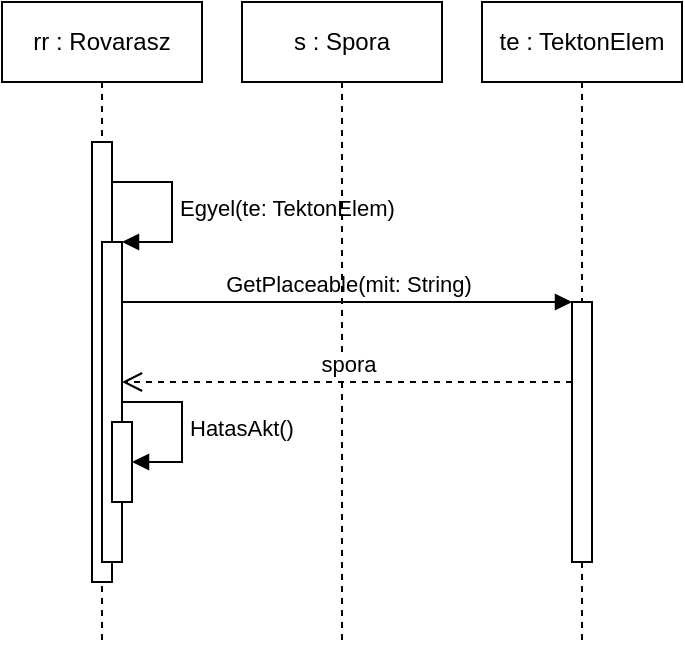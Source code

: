 <mxfile version="26.0.16">
  <diagram name="Page-1" id="jyKlAJJ9NLUasiOqqjGp">
    <mxGraphModel dx="819" dy="469" grid="1" gridSize="10" guides="1" tooltips="1" connect="1" arrows="1" fold="1" page="0" pageScale="1" pageWidth="850" pageHeight="1100" math="0" shadow="0">
      <root>
        <mxCell id="0" />
        <mxCell id="1" parent="0" />
        <mxCell id="ibCAYDNQj_hkH_2NKTYt-11" value="rr : Rovarasz" style="shape=umlLifeline;perimeter=lifelinePerimeter;whiteSpace=wrap;html=1;container=1;dropTarget=0;collapsible=0;recursiveResize=0;outlineConnect=0;portConstraint=eastwest;newEdgeStyle={&quot;curved&quot;:0,&quot;rounded&quot;:0};" vertex="1" parent="1">
          <mxGeometry x="80" y="160" width="100" height="320" as="geometry" />
        </mxCell>
        <mxCell id="ibCAYDNQj_hkH_2NKTYt-12" value="" style="html=1;points=[[0,0,0,0,5],[0,1,0,0,-5],[1,0,0,0,5],[1,1,0,0,-5]];perimeter=orthogonalPerimeter;outlineConnect=0;targetShapes=umlLifeline;portConstraint=eastwest;newEdgeStyle={&quot;curved&quot;:0,&quot;rounded&quot;:0};" vertex="1" parent="ibCAYDNQj_hkH_2NKTYt-11">
          <mxGeometry x="45" y="70" width="10" height="220" as="geometry" />
        </mxCell>
        <mxCell id="ibCAYDNQj_hkH_2NKTYt-23" value="" style="html=1;points=[[0,0,0,0,5],[0,1,0,0,-5],[1,0,0,0,5],[1,1,0,0,-5]];perimeter=orthogonalPerimeter;outlineConnect=0;targetShapes=umlLifeline;portConstraint=eastwest;newEdgeStyle={&quot;curved&quot;:0,&quot;rounded&quot;:0};" vertex="1" parent="ibCAYDNQj_hkH_2NKTYt-11">
          <mxGeometry x="50" y="120" width="10" height="160" as="geometry" />
        </mxCell>
        <mxCell id="ibCAYDNQj_hkH_2NKTYt-24" value="Egyel(te: TektonElem)" style="html=1;align=left;spacingLeft=2;endArrow=block;rounded=0;edgeStyle=orthogonalEdgeStyle;curved=0;rounded=0;" edge="1" target="ibCAYDNQj_hkH_2NKTYt-23" parent="ibCAYDNQj_hkH_2NKTYt-11">
          <mxGeometry relative="1" as="geometry">
            <mxPoint x="55" y="90" as="sourcePoint" />
            <Array as="points">
              <mxPoint x="85" y="120" />
            </Array>
          </mxGeometry>
        </mxCell>
        <mxCell id="ibCAYDNQj_hkH_2NKTYt-48" value="" style="html=1;points=[[0,0,0,0,5],[0,1,0,0,-5],[1,0,0,0,5],[1,1,0,0,-5]];perimeter=orthogonalPerimeter;outlineConnect=0;targetShapes=umlLifeline;portConstraint=eastwest;newEdgeStyle={&quot;curved&quot;:0,&quot;rounded&quot;:0};" vertex="1" parent="ibCAYDNQj_hkH_2NKTYt-11">
          <mxGeometry x="55" y="210" width="10" height="40" as="geometry" />
        </mxCell>
        <mxCell id="ibCAYDNQj_hkH_2NKTYt-49" value="HatasAkt()" style="html=1;align=left;spacingLeft=2;endArrow=block;rounded=0;edgeStyle=orthogonalEdgeStyle;curved=0;rounded=0;" edge="1" target="ibCAYDNQj_hkH_2NKTYt-48" parent="ibCAYDNQj_hkH_2NKTYt-11" source="ibCAYDNQj_hkH_2NKTYt-23">
          <mxGeometry relative="1" as="geometry">
            <mxPoint x="60" y="160" as="sourcePoint" />
            <Array as="points">
              <mxPoint x="90" y="200" />
              <mxPoint x="90" y="230" />
            </Array>
          </mxGeometry>
        </mxCell>
        <mxCell id="ibCAYDNQj_hkH_2NKTYt-14" value="te : TektonElem" style="shape=umlLifeline;perimeter=lifelinePerimeter;whiteSpace=wrap;html=1;container=1;dropTarget=0;collapsible=0;recursiveResize=0;outlineConnect=0;portConstraint=eastwest;newEdgeStyle={&quot;curved&quot;:0,&quot;rounded&quot;:0};" vertex="1" parent="1">
          <mxGeometry x="320" y="160" width="100" height="320" as="geometry" />
        </mxCell>
        <mxCell id="ibCAYDNQj_hkH_2NKTYt-27" value="" style="html=1;points=[[0,0,0,0,5],[0,1,0,0,-5],[1,0,0,0,5],[1,1,0,0,-5]];perimeter=orthogonalPerimeter;outlineConnect=0;targetShapes=umlLifeline;portConstraint=eastwest;newEdgeStyle={&quot;curved&quot;:0,&quot;rounded&quot;:0};" vertex="1" parent="ibCAYDNQj_hkH_2NKTYt-14">
          <mxGeometry x="45" y="150" width="10" height="130" as="geometry" />
        </mxCell>
        <mxCell id="ibCAYDNQj_hkH_2NKTYt-28" value="GetPlaceable(mit: String)" style="html=1;verticalAlign=bottom;endArrow=block;curved=0;rounded=0;" edge="1" target="ibCAYDNQj_hkH_2NKTYt-27" parent="1">
          <mxGeometry relative="1" as="geometry">
            <mxPoint x="140" y="310" as="sourcePoint" />
            <mxPoint x="325" y="310" as="targetPoint" />
          </mxGeometry>
        </mxCell>
        <mxCell id="ibCAYDNQj_hkH_2NKTYt-33" value="s : Spora" style="shape=umlLifeline;perimeter=lifelinePerimeter;whiteSpace=wrap;html=1;container=1;dropTarget=0;collapsible=0;recursiveResize=0;outlineConnect=0;portConstraint=eastwest;newEdgeStyle={&quot;curved&quot;:0,&quot;rounded&quot;:0};" vertex="1" parent="1">
          <mxGeometry x="200" y="160" width="100" height="320" as="geometry" />
        </mxCell>
        <mxCell id="ibCAYDNQj_hkH_2NKTYt-50" value="spora" style="html=1;verticalAlign=bottom;endArrow=open;dashed=1;endSize=8;curved=0;rounded=0;" edge="1" parent="1" source="ibCAYDNQj_hkH_2NKTYt-27">
          <mxGeometry relative="1" as="geometry">
            <mxPoint x="325" y="350" as="sourcePoint" />
            <mxPoint x="140" y="350" as="targetPoint" />
          </mxGeometry>
        </mxCell>
      </root>
    </mxGraphModel>
  </diagram>
</mxfile>
